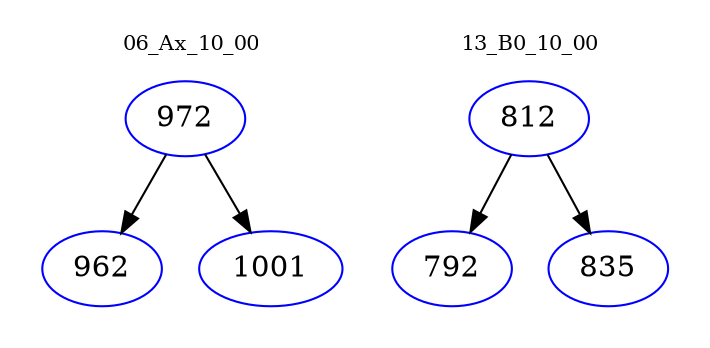 digraph{
subgraph cluster_0 {
color = white
label = "06_Ax_10_00";
fontsize=10;
T0_972 [label="972", color="blue"]
T0_972 -> T0_962 [color="black"]
T0_962 [label="962", color="blue"]
T0_972 -> T0_1001 [color="black"]
T0_1001 [label="1001", color="blue"]
}
subgraph cluster_1 {
color = white
label = "13_B0_10_00";
fontsize=10;
T1_812 [label="812", color="blue"]
T1_812 -> T1_792 [color="black"]
T1_792 [label="792", color="blue"]
T1_812 -> T1_835 [color="black"]
T1_835 [label="835", color="blue"]
}
}

